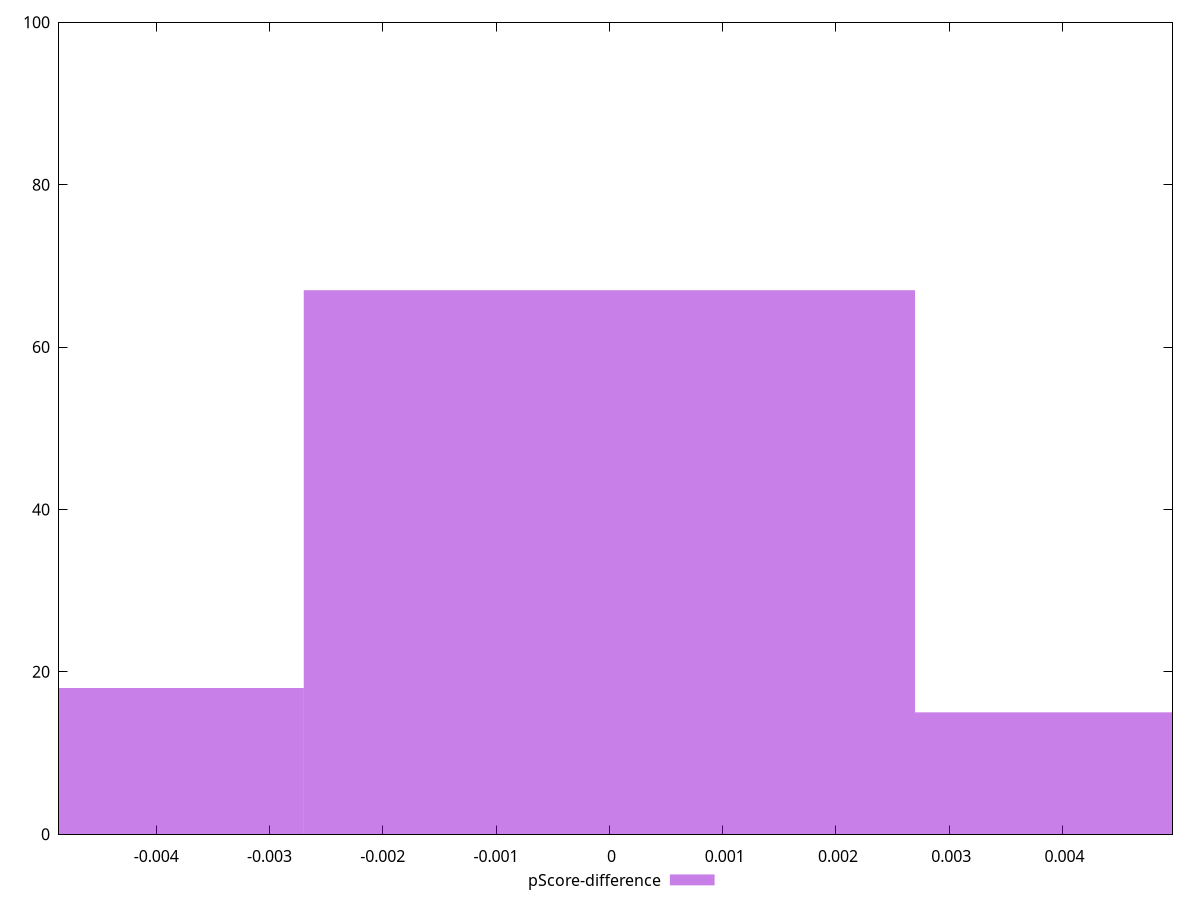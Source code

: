 reset

$pScoreDifference <<EOF
0.0053952445505177134 15
0 67
-0.0053952445505177134 18
EOF

set key outside below
set boxwidth 0.0053952445505177134
set xrange [-0.00485787752722544:0.004969978061305669]
set yrange [0:100]
set trange [0:100]
set style fill transparent solid 0.5 noborder
set terminal svg size 640, 490 enhanced background rgb 'white'
set output "reports/report_00028_2021-02-24T12-49-42.674Z/speed-index/samples/agenda/pScore-difference/histogram.svg"

plot $pScoreDifference title "pScore-difference" with boxes

reset
